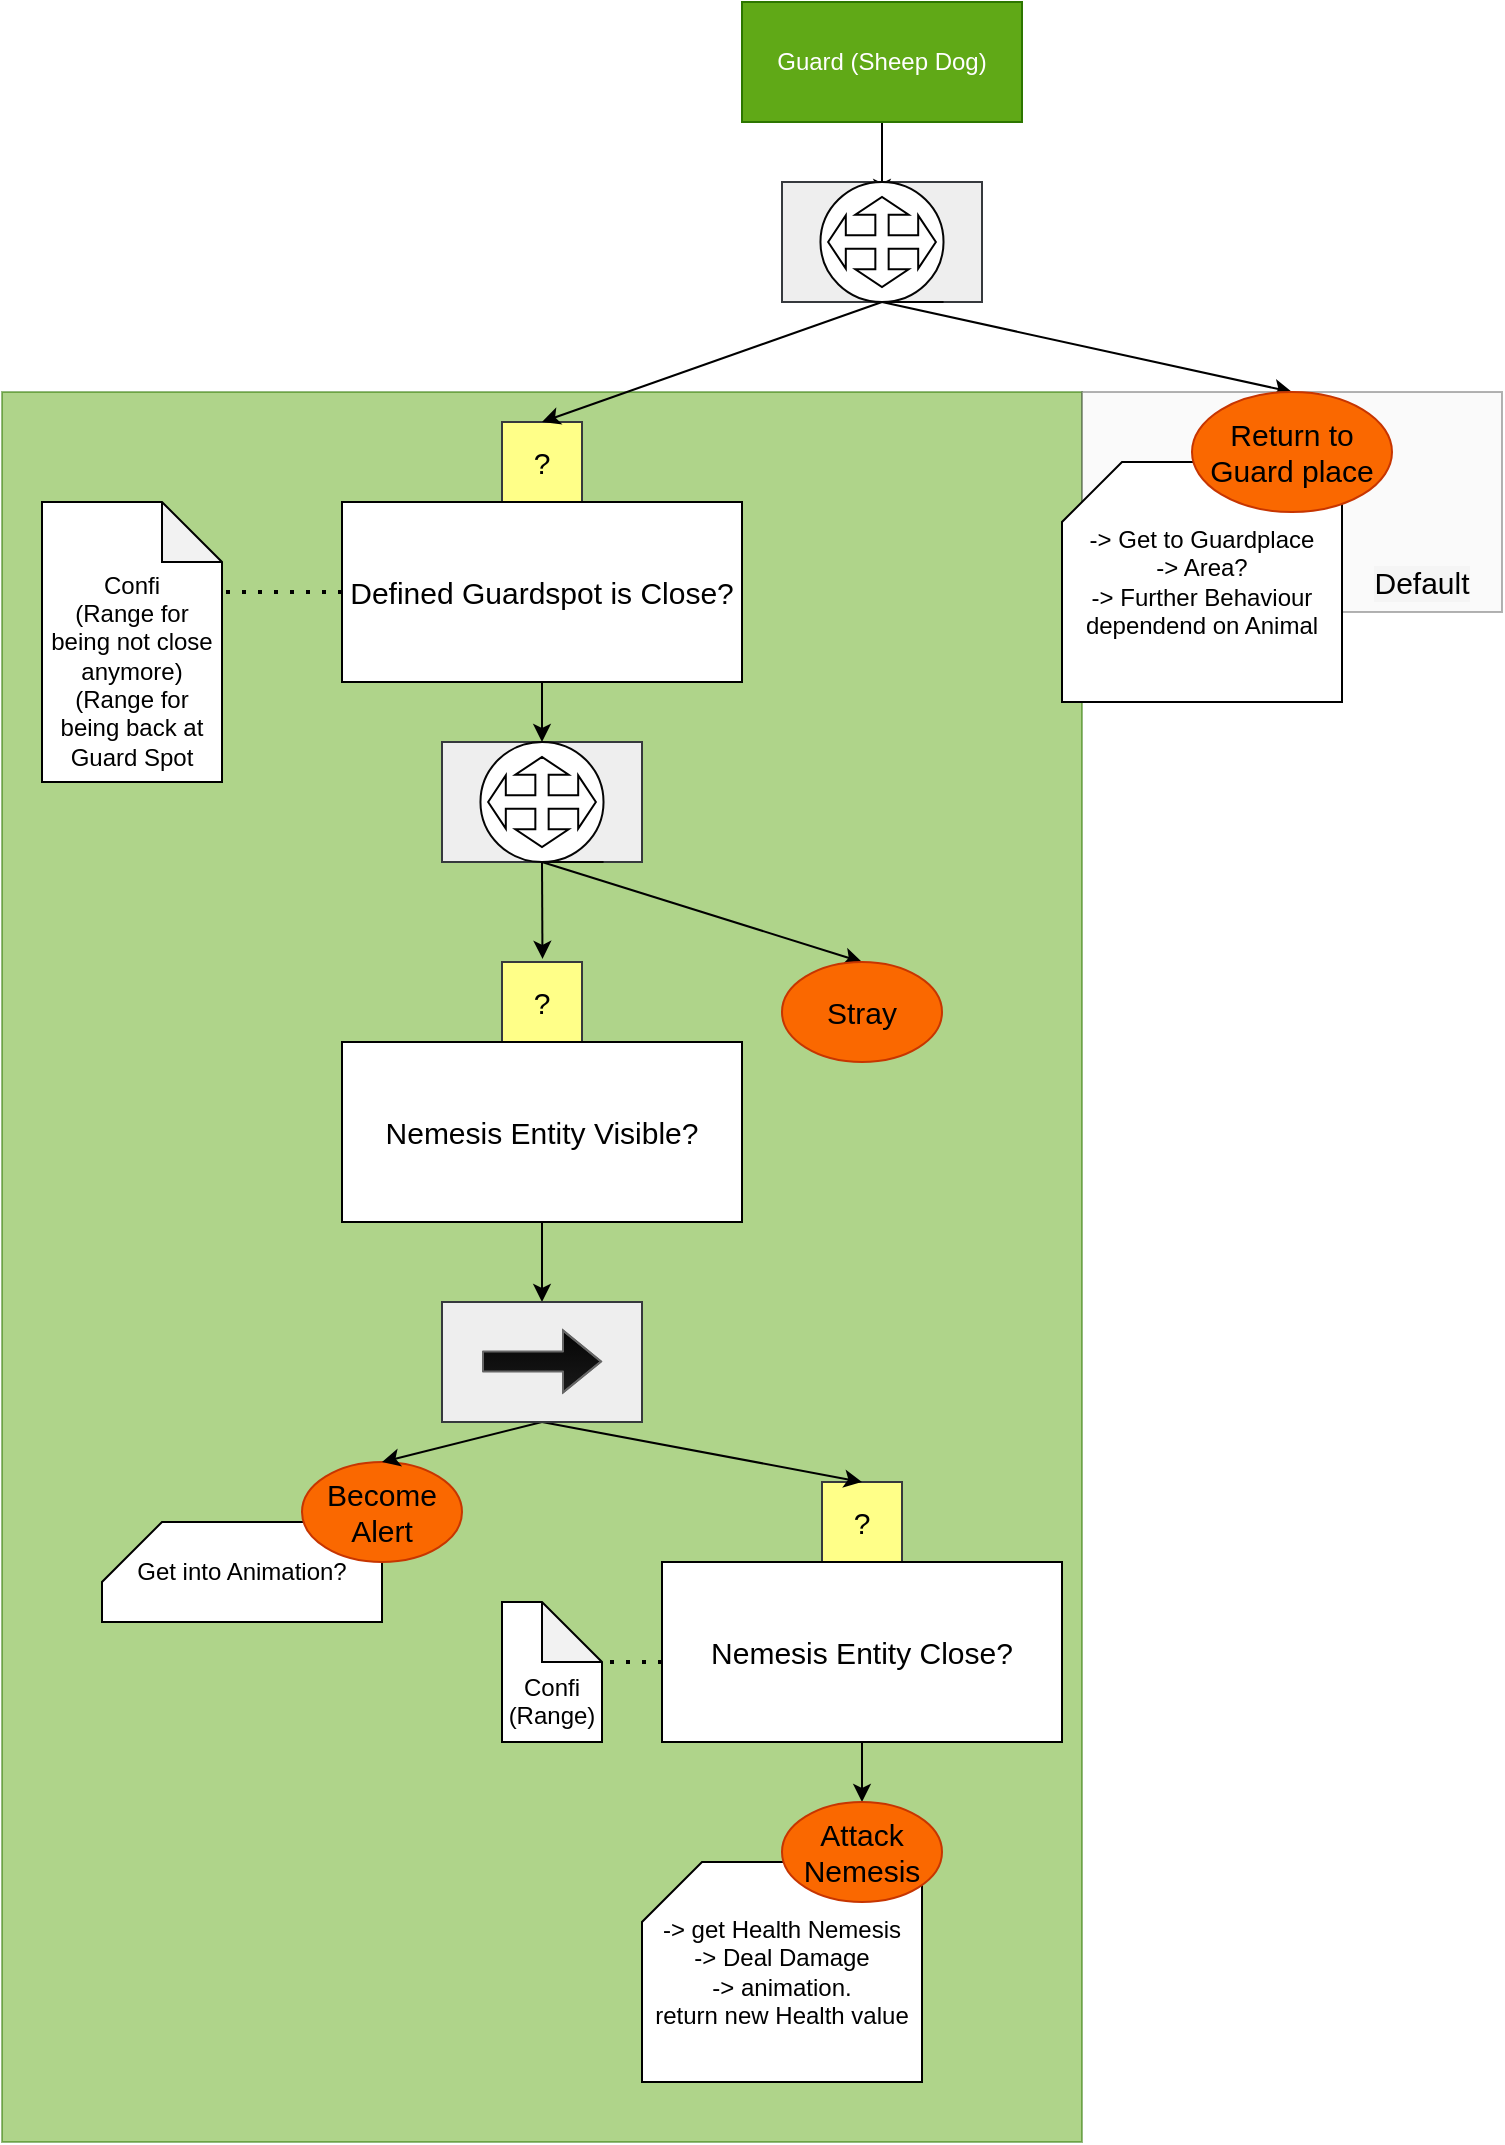 <mxfile>
    <diagram id="2-7dizOtgUSfuAUfQcp0" name="Page-1">
        <mxGraphModel dx="1074" dy="790" grid="1" gridSize="10" guides="1" tooltips="1" connect="1" arrows="1" fold="1" page="1" pageScale="1" pageWidth="1800" pageHeight="1600" math="0" shadow="0">
            <root>
                <mxCell id="0"/>
                <mxCell id="1" parent="0"/>
                <mxCell id="49" value="" style="rounded=0;whiteSpace=wrap;html=1;labelBackgroundColor=#F5F5F5;fontSize=15;fontColor=#ffffff;fillColor=#60a917;strokeColor=#2D7600;opacity=50;" parent="1" vertex="1">
                    <mxGeometry x="140" y="255" width="540" height="875" as="geometry"/>
                </mxCell>
                <mxCell id="54" value="-&amp;gt; get Health Nemesis&lt;br&gt;-&amp;gt; Deal Damage&lt;br&gt;-&amp;gt; animation.&lt;br&gt;return new Health value" style="shape=card;whiteSpace=wrap;html=1;" parent="1" vertex="1">
                    <mxGeometry x="460" y="990" width="140" height="110" as="geometry"/>
                </mxCell>
                <mxCell id="52" value="Get into Animation?" style="shape=card;whiteSpace=wrap;html=1;" parent="1" vertex="1">
                    <mxGeometry x="190" y="820" width="140" height="50" as="geometry"/>
                </mxCell>
                <mxCell id="14" value="&lt;font style=&quot;font-size: 15px&quot; color=&quot;#000000&quot;&gt;?&lt;/font&gt;" style="rounded=0;whiteSpace=wrap;html=1;fillColor=#ffff88;strokeColor=#36393d;" parent="1" vertex="1">
                    <mxGeometry x="550" y="800" width="40" height="40" as="geometry"/>
                </mxCell>
                <mxCell id="13" value="&lt;font style=&quot;font-size: 15px&quot; color=&quot;#000000&quot;&gt;?&lt;/font&gt;" style="rounded=0;whiteSpace=wrap;html=1;fillColor=#ffff88;strokeColor=#36393d;" parent="1" vertex="1">
                    <mxGeometry x="390" y="540" width="40" height="40" as="geometry"/>
                </mxCell>
                <mxCell id="15" value="" style="edgeStyle=none;html=1;entryX=0.5;entryY=0;entryDx=0;entryDy=0;exitX=0.5;exitY=1;exitDx=0;exitDy=0;" parent="1" source="4" edge="1">
                    <mxGeometry relative="1" as="geometry">
                        <mxPoint x="390" y="420" as="sourcePoint"/>
                        <mxPoint x="410" y="430" as="targetPoint"/>
                    </mxGeometry>
                </mxCell>
                <mxCell id="3" value="&lt;font style=&quot;font-size: 15px&quot; color=&quot;#000000&quot;&gt;?&lt;/font&gt;" style="rounded=0;whiteSpace=wrap;html=1;fillColor=#ffff88;strokeColor=#36393d;" parent="1" vertex="1">
                    <mxGeometry x="390" y="270" width="40" height="40" as="geometry"/>
                </mxCell>
                <mxCell id="4" value="&lt;font style=&quot;font-size: 15px&quot;&gt;Defined Guardspot is Close?&lt;/font&gt;" style="rounded=0;whiteSpace=wrap;html=1;" parent="1" vertex="1">
                    <mxGeometry x="310" y="310" width="200" height="90" as="geometry"/>
                </mxCell>
                <mxCell id="66" value="" style="edgeStyle=none;html=1;" parent="1" source="6" target="64" edge="1">
                    <mxGeometry relative="1" as="geometry"/>
                </mxCell>
                <mxCell id="6" value="Guard (Sheep Dog)" style="rounded=0;whiteSpace=wrap;html=1;fillColor=#60a917;fontColor=#ffffff;strokeColor=#2D7600;" parent="1" vertex="1">
                    <mxGeometry x="510" y="60" width="140" height="60" as="geometry"/>
                </mxCell>
                <mxCell id="11" value="&lt;font style=&quot;font-size: 15px&quot;&gt;Nemesis Entity Visible?&lt;/font&gt;" style="rounded=0;whiteSpace=wrap;html=1;" parent="1" vertex="1">
                    <mxGeometry x="310" y="580" width="200" height="90" as="geometry"/>
                </mxCell>
                <mxCell id="81" value="" style="edgeStyle=none;html=1;" parent="1" source="12" target="34" edge="1">
                    <mxGeometry relative="1" as="geometry"/>
                </mxCell>
                <mxCell id="12" value="&lt;font style=&quot;font-size: 15px&quot;&gt;Nemesis Entity Close?&lt;/font&gt;" style="rounded=0;whiteSpace=wrap;html=1;" parent="1" vertex="1">
                    <mxGeometry x="470" y="840" width="200" height="90" as="geometry"/>
                </mxCell>
                <mxCell id="16" value="" style="edgeStyle=none;html=1;entryX=0.506;entryY=-0.039;entryDx=0;entryDy=0;exitX=0.5;exitY=1;exitDx=0;exitDy=0;entryPerimeter=0;" parent="1" target="13" edge="1">
                    <mxGeometry relative="1" as="geometry">
                        <mxPoint x="410" y="490" as="sourcePoint"/>
                        <mxPoint x="420" y="440" as="targetPoint"/>
                    </mxGeometry>
                </mxCell>
                <mxCell id="17" value="" style="edgeStyle=none;html=1;exitX=0.5;exitY=1;exitDx=0;exitDy=0;" parent="1" source="11" edge="1">
                    <mxGeometry relative="1" as="geometry">
                        <mxPoint x="430" y="420" as="sourcePoint"/>
                        <mxPoint x="410" y="710" as="targetPoint"/>
                    </mxGeometry>
                </mxCell>
                <mxCell id="20" value="Become&lt;br&gt;Alert" style="ellipse;whiteSpace=wrap;html=1;fontSize=15;fillColor=#fa6800;strokeColor=#C73500;fontColor=#000000;" parent="1" vertex="1">
                    <mxGeometry x="290" y="790" width="80" height="50" as="geometry"/>
                </mxCell>
                <mxCell id="27" value="&lt;br&gt;&lt;br&gt;Confi&lt;br&gt;(Range for being not close anymore)&lt;br&gt;(Range for being back at Guard Spot" style="shape=note;whiteSpace=wrap;html=1;backgroundOutline=1;darkOpacity=0.05;" parent="1" vertex="1">
                    <mxGeometry x="160" y="310" width="90" height="140" as="geometry"/>
                </mxCell>
                <mxCell id="28" value="" style="endArrow=none;dashed=1;html=1;dashPattern=1 3;strokeWidth=2;fontSize=15;exitX=0;exitY=0.5;exitDx=0;exitDy=0;" parent="1" source="4" edge="1">
                    <mxGeometry width="50" height="50" relative="1" as="geometry">
                        <mxPoint x="410" y="410" as="sourcePoint"/>
                        <mxPoint x="250" y="355" as="targetPoint"/>
                    </mxGeometry>
                </mxCell>
                <mxCell id="31" value="" style="endArrow=classic;html=1;fontSize=15;entryX=0.5;entryY=0;entryDx=0;entryDy=0;exitX=0.5;exitY=1;exitDx=0;exitDy=0;" parent="1" target="20" edge="1">
                    <mxGeometry width="50" height="50" relative="1" as="geometry">
                        <mxPoint x="410" y="770" as="sourcePoint"/>
                        <mxPoint x="380" y="690" as="targetPoint"/>
                    </mxGeometry>
                </mxCell>
                <mxCell id="34" value="Attack&lt;br&gt;Nemesis" style="ellipse;whiteSpace=wrap;html=1;fontSize=15;fillColor=#fa6800;strokeColor=#C73500;fontColor=#000000;" parent="1" vertex="1">
                    <mxGeometry x="530" y="960" width="80" height="50" as="geometry"/>
                </mxCell>
                <mxCell id="41" value="&lt;br&gt;&lt;br&gt;Confi&lt;br&gt;(Range)" style="shape=note;whiteSpace=wrap;html=1;backgroundOutline=1;darkOpacity=0.05;" parent="1" vertex="1">
                    <mxGeometry x="390" y="860" width="50" height="70" as="geometry"/>
                </mxCell>
                <mxCell id="42" value="" style="endArrow=none;dashed=1;html=1;dashPattern=1 3;strokeWidth=2;fontSize=15;" parent="1" edge="1">
                    <mxGeometry width="50" height="50" relative="1" as="geometry">
                        <mxPoint x="470" y="890" as="sourcePoint"/>
                        <mxPoint x="440" y="890" as="targetPoint"/>
                    </mxGeometry>
                </mxCell>
                <mxCell id="47" value="" style="edgeStyle=none;html=1;entryX=0.5;entryY=0;entryDx=0;entryDy=0;exitX=0.5;exitY=1;exitDx=0;exitDy=0;" parent="1" source="63" target="3" edge="1">
                    <mxGeometry relative="1" as="geometry">
                        <mxPoint x="570" y="180" as="sourcePoint"/>
                        <mxPoint x="420.0" y="440" as="targetPoint"/>
                    </mxGeometry>
                </mxCell>
                <mxCell id="48" value="" style="edgeStyle=none;html=1;entryX=0.5;entryY=0;entryDx=0;entryDy=0;exitX=0.5;exitY=1;exitDx=0;exitDy=0;" parent="1" source="63" target="26" edge="1">
                    <mxGeometry relative="1" as="geometry">
                        <mxPoint x="570" y="180" as="sourcePoint"/>
                        <mxPoint x="890.0" y="290.0" as="targetPoint"/>
                    </mxGeometry>
                </mxCell>
                <mxCell id="55" value="" style="group" parent="1" vertex="1" connectable="0">
                    <mxGeometry x="680" y="255" width="210" height="155" as="geometry"/>
                </mxCell>
                <mxCell id="7" value="" style="rounded=0;whiteSpace=wrap;html=1;labelBackgroundColor=#F5F5F5;fontSize=15;fontColor=#333333;fillColor=#f5f5f5;strokeColor=#666666;opacity=50;" parent="55" vertex="1">
                    <mxGeometry width="210" height="110" as="geometry"/>
                </mxCell>
                <mxCell id="51" value="-&amp;gt; Get to Guardplace&lt;br&gt;-&amp;gt; Area?&lt;br&gt;-&amp;gt; Further Behaviour dependend on Animal" style="shape=card;whiteSpace=wrap;html=1;" parent="55" vertex="1">
                    <mxGeometry x="-10" y="35" width="140" height="120" as="geometry"/>
                </mxCell>
                <mxCell id="8" value="Default" style="text;html=1;strokeColor=none;fillColor=none;align=center;verticalAlign=middle;whiteSpace=wrap;rounded=0;labelBackgroundColor=#F5F5F5;fontSize=15;fontColor=#000000;opacity=50;" parent="55" vertex="1">
                    <mxGeometry x="140" y="80" width="60" height="30" as="geometry"/>
                </mxCell>
                <mxCell id="26" value="Return to Guard place" style="ellipse;whiteSpace=wrap;html=1;fontSize=15;fillColor=#fa6800;strokeColor=#C73500;fontColor=#000000;" parent="55" vertex="1">
                    <mxGeometry x="55" width="100" height="60" as="geometry"/>
                </mxCell>
                <mxCell id="59" value="" style="edgeStyle=none;html=1;exitX=0.5;exitY=1;exitDx=0;exitDy=0;entryX=0.5;entryY=0;entryDx=0;entryDy=0;" parent="1" target="60" edge="1">
                    <mxGeometry relative="1" as="geometry">
                        <mxPoint x="410" y="490" as="sourcePoint"/>
                        <mxPoint x="850" y="500" as="targetPoint"/>
                    </mxGeometry>
                </mxCell>
                <mxCell id="60" value="Stray" style="ellipse;whiteSpace=wrap;html=1;fontSize=15;fillColor=#fa6800;strokeColor=#C73500;fontColor=#000000;" parent="1" vertex="1">
                    <mxGeometry x="530" y="540" width="80" height="50" as="geometry"/>
                </mxCell>
                <mxCell id="61" value="" style="group" parent="1" vertex="1" connectable="0">
                    <mxGeometry x="530" y="150" width="100" height="60" as="geometry"/>
                </mxCell>
                <mxCell id="62" value="" style="rounded=0;whiteSpace=wrap;html=1;fontSize=15;fillColor=#eeeeee;strokeColor=#36393d;" parent="61" vertex="1">
                    <mxGeometry width="100" height="60" as="geometry"/>
                </mxCell>
                <mxCell id="63" value="" style="shape=tapeData;whiteSpace=wrap;html=1;perimeter=ellipsePerimeter;fillColor=#FFFFFF;strokeColor=#050505;" parent="61" vertex="1">
                    <mxGeometry x="19.231" width="61.538" height="60" as="geometry"/>
                </mxCell>
                <mxCell id="64" value="&lt;br&gt;" style="html=1;shadow=0;dashed=0;align=center;verticalAlign=middle;shape=mxgraph.arrows2.quadArrow;dy=3.33;dx=8.83;notch=24;arrowHead=10;" parent="61" vertex="1">
                    <mxGeometry x="23.077" y="7.5" width="53.846" height="45" as="geometry"/>
                </mxCell>
                <mxCell id="67" value="" style="group" parent="1" vertex="1" connectable="0">
                    <mxGeometry x="360" y="430" width="100" height="60" as="geometry"/>
                </mxCell>
                <mxCell id="68" value="" style="rounded=0;whiteSpace=wrap;html=1;fontSize=15;fillColor=#eeeeee;strokeColor=#36393d;" parent="67" vertex="1">
                    <mxGeometry width="100" height="60" as="geometry"/>
                </mxCell>
                <mxCell id="69" value="" style="shape=tapeData;whiteSpace=wrap;html=1;perimeter=ellipsePerimeter;fillColor=#FFFFFF;strokeColor=#050505;" parent="67" vertex="1">
                    <mxGeometry x="19.231" width="61.538" height="60" as="geometry"/>
                </mxCell>
                <mxCell id="70" value="&lt;br&gt;" style="html=1;shadow=0;dashed=0;align=center;verticalAlign=middle;shape=mxgraph.arrows2.quadArrow;dy=3.33;dx=8.83;notch=24;arrowHead=10;" parent="67" vertex="1">
                    <mxGeometry x="23.077" y="7.5" width="53.846" height="45" as="geometry"/>
                </mxCell>
                <mxCell id="72" value="" style="endArrow=classic;html=1;fontSize=15;entryX=0.5;entryY=0;entryDx=0;entryDy=0;exitX=0.5;exitY=1;exitDx=0;exitDy=0;" parent="1" target="14" edge="1">
                    <mxGeometry width="50" height="50" relative="1" as="geometry">
                        <mxPoint x="410" y="770" as="sourcePoint"/>
                        <mxPoint x="330" y="800" as="targetPoint"/>
                        <Array as="points"/>
                    </mxGeometry>
                </mxCell>
                <mxCell id="80" value="" style="group" parent="1" vertex="1" connectable="0">
                    <mxGeometry x="360" y="710" width="100" height="60" as="geometry"/>
                </mxCell>
                <mxCell id="78" value="" style="rounded=0;whiteSpace=wrap;html=1;fontSize=15;fillColor=#eeeeee;strokeColor=#36393d;" parent="80" vertex="1">
                    <mxGeometry width="100" height="60" as="geometry"/>
                </mxCell>
                <mxCell id="79" value="" style="shape=flexArrow;endArrow=classic;html=1;fillColor=#050505;gradientColor=#191919;strokeColor=#666666;" parent="80" edge="1">
                    <mxGeometry width="50" height="50" relative="1" as="geometry">
                        <mxPoint x="20" y="29.71" as="sourcePoint"/>
                        <mxPoint x="80" y="29.71" as="targetPoint"/>
                        <Array as="points">
                            <mxPoint x="40" y="29.71"/>
                            <mxPoint x="50" y="29.71"/>
                        </Array>
                    </mxGeometry>
                </mxCell>
            </root>
        </mxGraphModel>
    </diagram>
</mxfile>